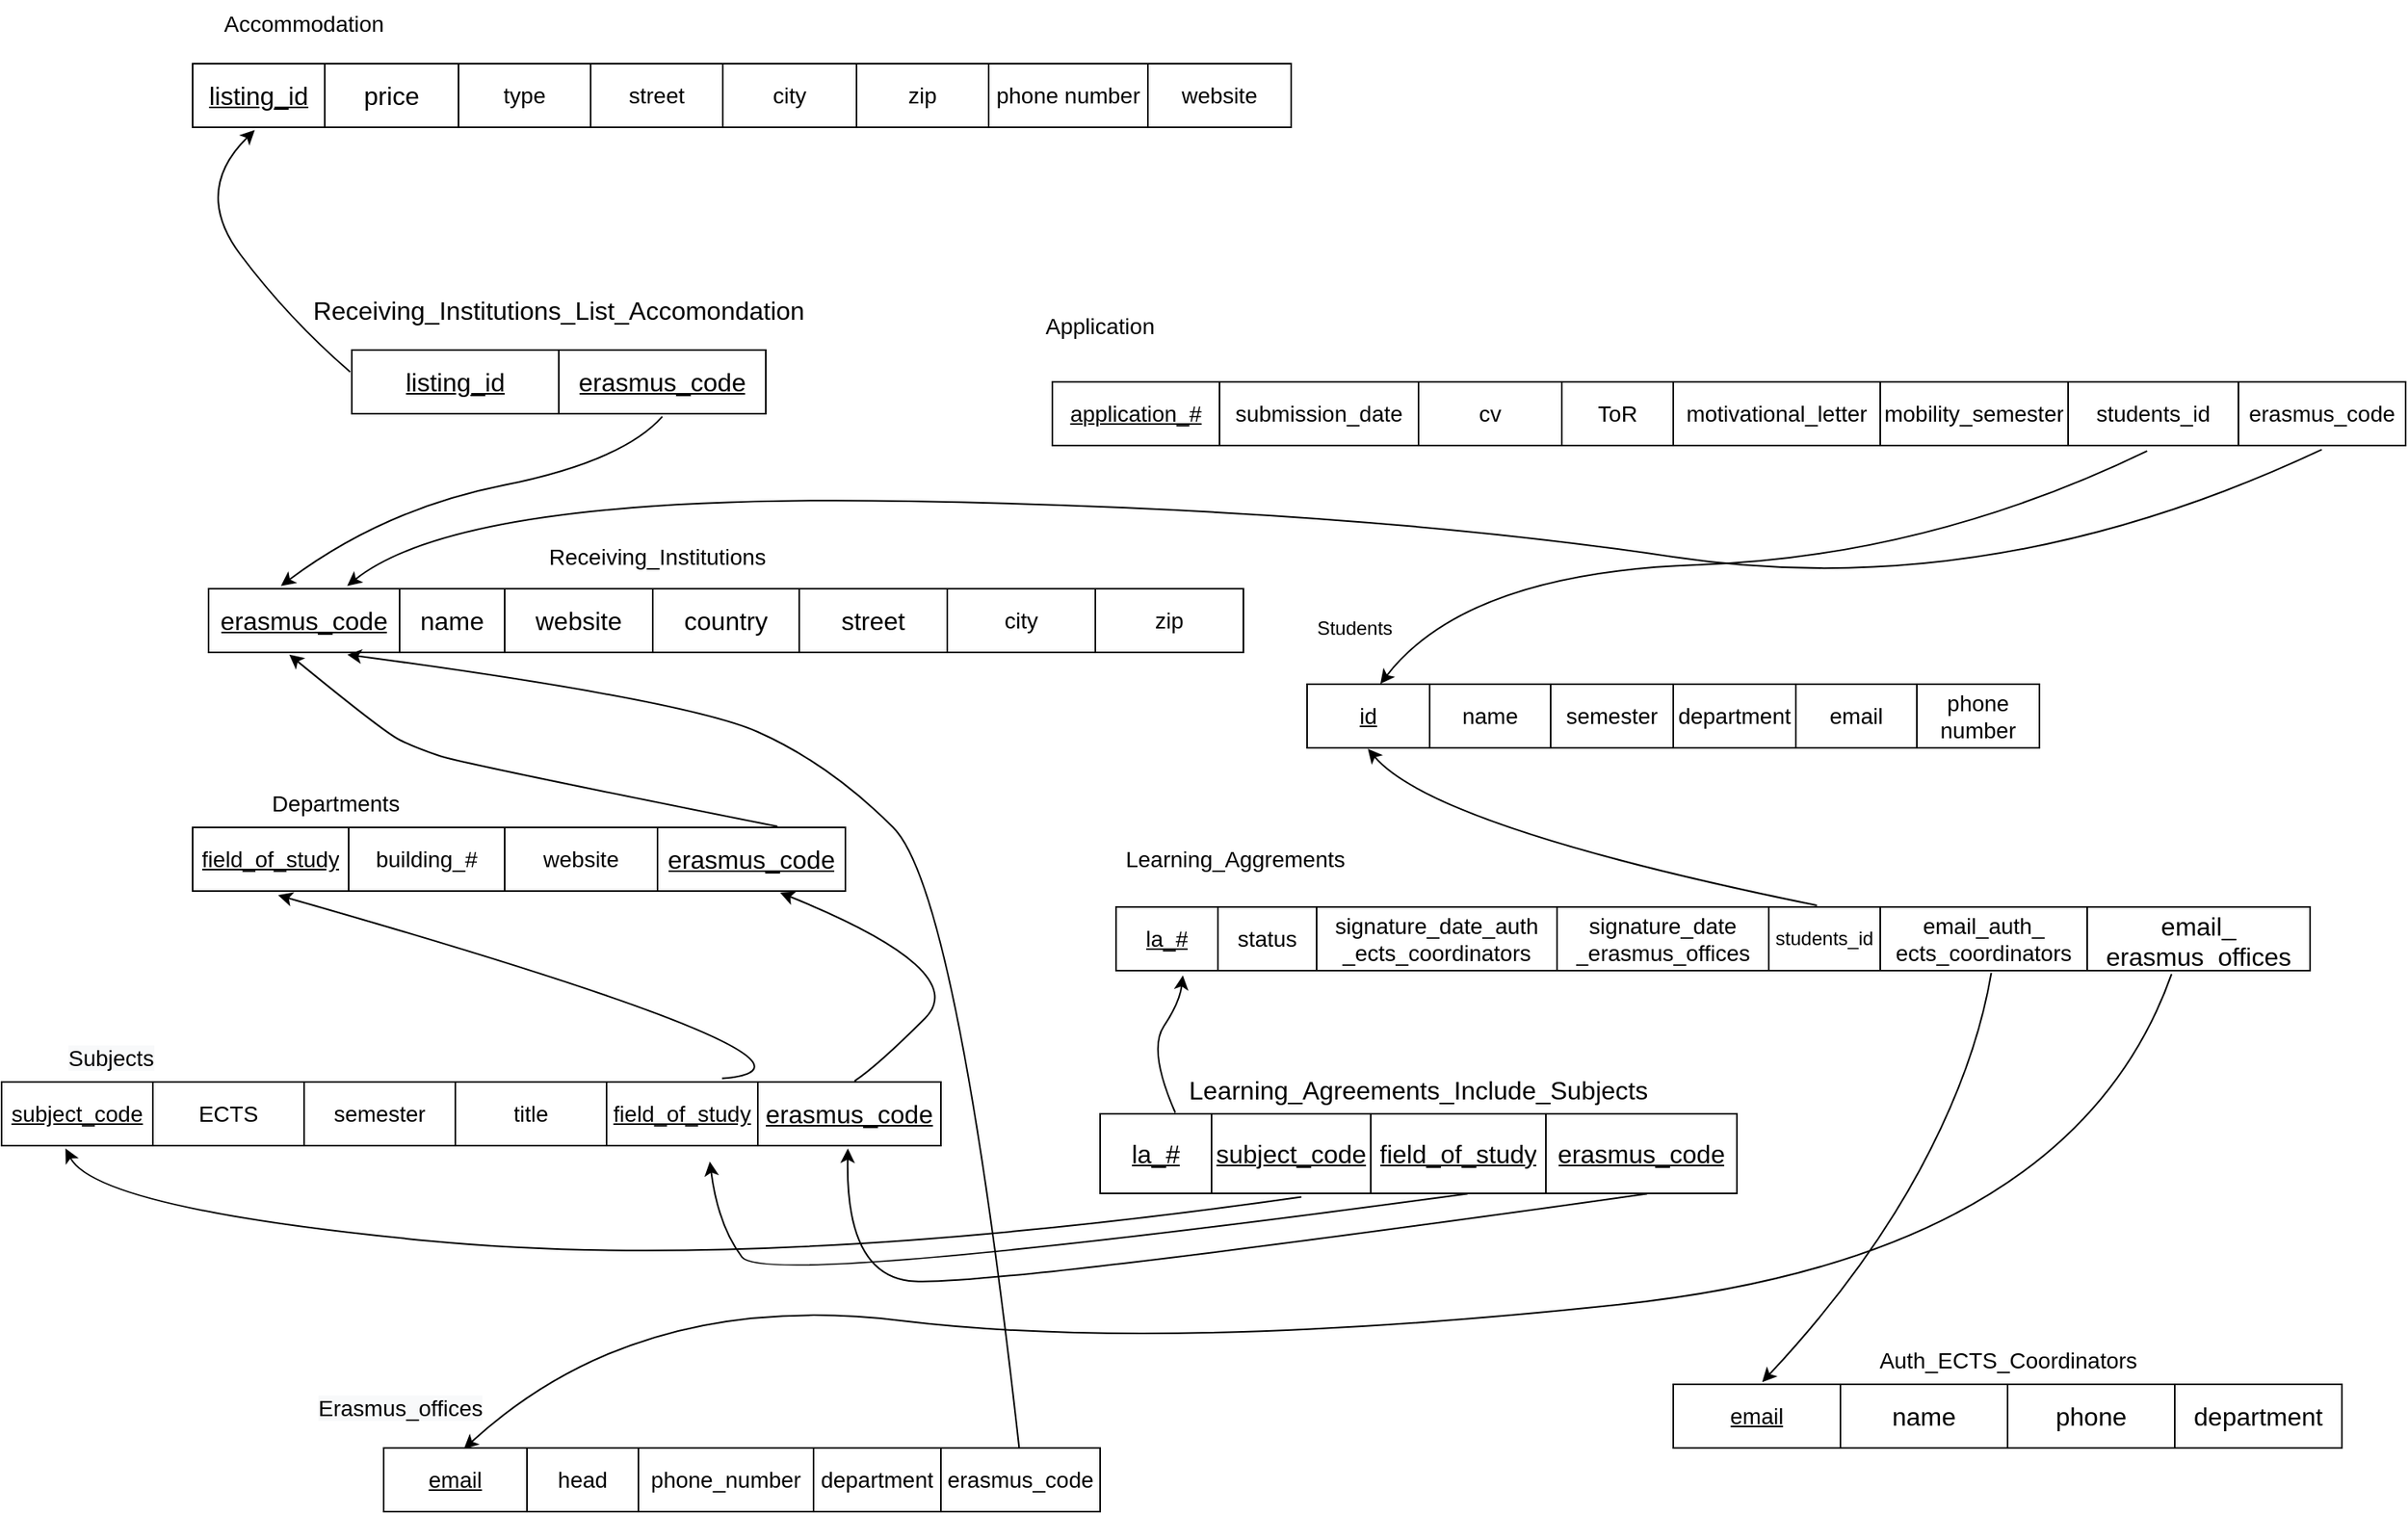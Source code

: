 <mxfile version="20.5.3" type="device"><diagram id="ggCARqXeXWhdUNPF4JYp" name="Page-1"><mxGraphModel dx="1865" dy="539" grid="1" gridSize="10" guides="1" tooltips="1" connect="1" arrows="1" fold="1" page="1" pageScale="1" pageWidth="827" pageHeight="1169" math="0" shadow="0"><root><mxCell id="0"/><mxCell id="1" parent="0"/><mxCell id="ooYMwoHZ2CvX-7v68qWo-65" value="" style="curved=1;endArrow=classic;html=1;rounded=0;exitX=0.809;exitY=1.085;exitDx=0;exitDy=0;exitPerimeter=0;entryX=0.1;entryY=-0.005;entryDx=0;entryDy=0;entryPerimeter=0;" parent="1" source="ooYMwoHZ2CvX-7v68qWo-68" target="ooYMwoHZ2CvX-7v68qWo-91" edge="1"><mxGeometry width="50" height="50" relative="1" as="geometry"><mxPoint x="149.56" y="566.57" as="sourcePoint"/><mxPoint x="140" y="590" as="targetPoint"/><Array as="points"><mxPoint x="470" y="520"/><mxPoint x="180" y="530"/></Array></mxGeometry></mxCell><mxCell id="ooYMwoHZ2CvX-7v68qWo-67" value="" style="shape=table;startSize=0;container=1;collapsible=0;childLayout=tableLayout;" parent="1" vertex="1"><mxGeometry x="-80" y="410" width="850" height="40" as="geometry"/></mxCell><mxCell id="ooYMwoHZ2CvX-7v68qWo-68" value="" style="shape=tableRow;horizontal=0;startSize=0;swimlaneHead=0;swimlaneBody=0;top=0;left=0;bottom=0;right=0;collapsible=0;dropTarget=0;fillColor=none;points=[[0,0.5],[1,0.5]];portConstraint=eastwest;" parent="ooYMwoHZ2CvX-7v68qWo-67" vertex="1"><mxGeometry width="850" height="40" as="geometry"/></mxCell><mxCell id="ooYMwoHZ2CvX-7v68qWo-69" value="&lt;u&gt;&lt;font style=&quot;font-size: 14px;&quot;&gt;application_#&lt;/font&gt;&lt;/u&gt;" style="shape=partialRectangle;html=1;whiteSpace=wrap;connectable=0;overflow=hidden;fillColor=none;top=0;left=0;bottom=0;right=0;pointerEvents=1;" parent="ooYMwoHZ2CvX-7v68qWo-68" vertex="1"><mxGeometry width="105" height="40" as="geometry"><mxRectangle width="105" height="40" as="alternateBounds"/></mxGeometry></mxCell><mxCell id="ooYMwoHZ2CvX-7v68qWo-70" value="&lt;font style=&quot;font-size: 14px;&quot;&gt;submission_date&lt;/font&gt;" style="shape=partialRectangle;html=1;whiteSpace=wrap;connectable=0;overflow=hidden;fillColor=none;top=0;left=0;bottom=0;right=0;pointerEvents=1;" parent="ooYMwoHZ2CvX-7v68qWo-68" vertex="1"><mxGeometry x="105" width="125" height="40" as="geometry"><mxRectangle width="125" height="40" as="alternateBounds"/></mxGeometry></mxCell><mxCell id="ooYMwoHZ2CvX-7v68qWo-71" value="&lt;font style=&quot;font-size: 14px;&quot;&gt;cv&lt;/font&gt;" style="shape=partialRectangle;html=1;whiteSpace=wrap;connectable=0;overflow=hidden;fillColor=none;top=0;left=0;bottom=0;right=0;pointerEvents=1;" parent="ooYMwoHZ2CvX-7v68qWo-68" vertex="1"><mxGeometry x="230" width="90" height="40" as="geometry"><mxRectangle width="90" height="40" as="alternateBounds"/></mxGeometry></mxCell><mxCell id="ooYMwoHZ2CvX-7v68qWo-72" value="&lt;font style=&quot;font-size: 14px;&quot;&gt;ToR&lt;/font&gt;" style="shape=partialRectangle;html=1;whiteSpace=wrap;connectable=0;overflow=hidden;fillColor=none;top=0;left=0;bottom=0;right=0;pointerEvents=1;" parent="ooYMwoHZ2CvX-7v68qWo-68" vertex="1"><mxGeometry x="320" width="70" height="40" as="geometry"><mxRectangle width="70" height="40" as="alternateBounds"/></mxGeometry></mxCell><mxCell id="ooYMwoHZ2CvX-7v68qWo-73" value="&lt;font style=&quot;font-size: 14px;&quot;&gt;motivational_letter&lt;/font&gt;" style="shape=partialRectangle;html=1;whiteSpace=wrap;connectable=0;overflow=hidden;fillColor=none;top=0;left=0;bottom=0;right=0;pointerEvents=1;" parent="ooYMwoHZ2CvX-7v68qWo-68" vertex="1"><mxGeometry x="390" width="130" height="40" as="geometry"><mxRectangle width="130" height="40" as="alternateBounds"/></mxGeometry></mxCell><mxCell id="ooYMwoHZ2CvX-7v68qWo-74" value="&lt;font style=&quot;font-size: 14px;&quot;&gt;mobility_semester&lt;/font&gt;" style="shape=partialRectangle;html=1;whiteSpace=wrap;connectable=0;overflow=hidden;fillColor=none;top=0;left=0;bottom=0;right=0;pointerEvents=1;" parent="ooYMwoHZ2CvX-7v68qWo-68" vertex="1"><mxGeometry x="520" width="118" height="40" as="geometry"><mxRectangle width="118" height="40" as="alternateBounds"/></mxGeometry></mxCell><mxCell id="ooYMwoHZ2CvX-7v68qWo-75" value="&lt;font style=&quot;font-size: 14px;&quot;&gt;students_id&lt;/font&gt;" style="shape=partialRectangle;html=1;whiteSpace=wrap;connectable=0;overflow=hidden;fillColor=none;top=0;left=0;bottom=0;right=0;pointerEvents=1;" parent="ooYMwoHZ2CvX-7v68qWo-68" vertex="1"><mxGeometry x="638" width="107" height="40" as="geometry"><mxRectangle width="107" height="40" as="alternateBounds"/></mxGeometry></mxCell><mxCell id="ooYMwoHZ2CvX-7v68qWo-76" value="&lt;font style=&quot;font-size: 14px;&quot;&gt;erasmus_code&lt;/font&gt;" style="shape=partialRectangle;html=1;whiteSpace=wrap;connectable=0;overflow=hidden;fillColor=none;top=0;left=0;bottom=0;right=0;pointerEvents=1;" parent="ooYMwoHZ2CvX-7v68qWo-68" vertex="1"><mxGeometry x="745" width="105" height="40" as="geometry"><mxRectangle width="105" height="40" as="alternateBounds"/></mxGeometry></mxCell><mxCell id="ooYMwoHZ2CvX-7v68qWo-89" value="&lt;font style=&quot;font-size: 14px;&quot;&gt;Application&lt;/font&gt;" style="text;html=1;strokeColor=none;fillColor=none;align=center;verticalAlign=middle;whiteSpace=wrap;rounded=0;" parent="1" vertex="1"><mxGeometry x="-80" y="360" width="60" height="30" as="geometry"/></mxCell><mxCell id="ooYMwoHZ2CvX-7v68qWo-90" value="" style="shape=table;startSize=0;container=1;collapsible=0;childLayout=tableLayout;" parent="1" vertex="1"><mxGeometry x="80" y="600" width="460" height="40" as="geometry"/></mxCell><mxCell id="ooYMwoHZ2CvX-7v68qWo-91" value="" style="shape=tableRow;horizontal=0;startSize=0;swimlaneHead=0;swimlaneBody=0;top=0;left=0;bottom=0;right=0;collapsible=0;dropTarget=0;fillColor=none;points=[[0,0.5],[1,0.5]];portConstraint=eastwest;" parent="ooYMwoHZ2CvX-7v68qWo-90" vertex="1"><mxGeometry width="460" height="40" as="geometry"/></mxCell><mxCell id="ooYMwoHZ2CvX-7v68qWo-92" value="&lt;u&gt;&lt;font style=&quot;font-size: 14px;&quot;&gt;id&lt;/font&gt;&lt;/u&gt;" style="shape=partialRectangle;html=1;whiteSpace=wrap;connectable=0;overflow=hidden;fillColor=none;top=0;left=0;bottom=0;right=0;pointerEvents=1;" parent="ooYMwoHZ2CvX-7v68qWo-91" vertex="1"><mxGeometry width="77" height="40" as="geometry"><mxRectangle width="77" height="40" as="alternateBounds"/></mxGeometry></mxCell><mxCell id="ooYMwoHZ2CvX-7v68qWo-93" value="&lt;font style=&quot;font-size: 14px;&quot;&gt;name&lt;/font&gt;" style="shape=partialRectangle;html=1;whiteSpace=wrap;connectable=0;overflow=hidden;fillColor=none;top=0;left=0;bottom=0;right=0;pointerEvents=1;" parent="ooYMwoHZ2CvX-7v68qWo-91" vertex="1"><mxGeometry x="77" width="76" height="40" as="geometry"><mxRectangle width="76" height="40" as="alternateBounds"/></mxGeometry></mxCell><mxCell id="ooYMwoHZ2CvX-7v68qWo-94" value="&lt;font style=&quot;font-size: 14px;&quot;&gt;semester&lt;/font&gt;" style="shape=partialRectangle;html=1;whiteSpace=wrap;connectable=0;overflow=hidden;fillColor=none;top=0;left=0;bottom=0;right=0;pointerEvents=1;" parent="ooYMwoHZ2CvX-7v68qWo-91" vertex="1"><mxGeometry x="153" width="77" height="40" as="geometry"><mxRectangle width="77" height="40" as="alternateBounds"/></mxGeometry></mxCell><mxCell id="ooYMwoHZ2CvX-7v68qWo-95" value="&lt;font style=&quot;font-size: 14px;&quot;&gt;department&lt;/font&gt;" style="shape=partialRectangle;html=1;whiteSpace=wrap;connectable=0;overflow=hidden;fillColor=none;top=0;left=0;bottom=0;right=0;pointerEvents=1;" parent="ooYMwoHZ2CvX-7v68qWo-91" vertex="1"><mxGeometry x="230" width="77" height="40" as="geometry"><mxRectangle width="77" height="40" as="alternateBounds"/></mxGeometry></mxCell><mxCell id="ooYMwoHZ2CvX-7v68qWo-96" value="&lt;font style=&quot;font-size: 14px;&quot;&gt;email&lt;/font&gt;" style="shape=partialRectangle;html=1;whiteSpace=wrap;connectable=0;overflow=hidden;fillColor=none;top=0;left=0;bottom=0;right=0;pointerEvents=1;" parent="ooYMwoHZ2CvX-7v68qWo-91" vertex="1"><mxGeometry x="307" width="76" height="40" as="geometry"><mxRectangle width="76" height="40" as="alternateBounds"/></mxGeometry></mxCell><mxCell id="ooYMwoHZ2CvX-7v68qWo-97" value="&lt;font style=&quot;font-size: 14px;&quot;&gt;phone number&lt;/font&gt;" style="shape=partialRectangle;html=1;whiteSpace=wrap;connectable=0;overflow=hidden;fillColor=none;top=0;left=0;bottom=0;right=0;pointerEvents=1;" parent="ooYMwoHZ2CvX-7v68qWo-91" vertex="1"><mxGeometry x="383" width="77" height="40" as="geometry"><mxRectangle width="77" height="40" as="alternateBounds"/></mxGeometry></mxCell><mxCell id="ooYMwoHZ2CvX-7v68qWo-98" value="Students" style="text;html=1;strokeColor=none;fillColor=none;align=center;verticalAlign=middle;whiteSpace=wrap;rounded=0;" parent="1" vertex="1"><mxGeometry x="80" y="550" width="60" height="30" as="geometry"/></mxCell><mxCell id="ooYMwoHZ2CvX-7v68qWo-99" value="" style="shape=table;startSize=0;container=1;collapsible=0;childLayout=tableLayout;" parent="1" vertex="1"><mxGeometry x="-40" y="740" width="750" height="40" as="geometry"/></mxCell><mxCell id="ooYMwoHZ2CvX-7v68qWo-100" value="" style="shape=tableRow;horizontal=0;startSize=0;swimlaneHead=0;swimlaneBody=0;top=0;left=0;bottom=0;right=0;collapsible=0;dropTarget=0;fillColor=none;points=[[0,0.5],[1,0.5]];portConstraint=eastwest;" parent="ooYMwoHZ2CvX-7v68qWo-99" vertex="1"><mxGeometry width="750" height="40" as="geometry"/></mxCell><mxCell id="ooYMwoHZ2CvX-7v68qWo-101" value="&lt;u&gt;&lt;font style=&quot;font-size: 14px;&quot;&gt;la_#&lt;/font&gt;&lt;/u&gt;" style="shape=partialRectangle;html=1;whiteSpace=wrap;connectable=0;overflow=hidden;fillColor=none;top=0;left=0;bottom=0;right=0;pointerEvents=1;" parent="ooYMwoHZ2CvX-7v68qWo-100" vertex="1"><mxGeometry width="64" height="40" as="geometry"><mxRectangle width="64" height="40" as="alternateBounds"/></mxGeometry></mxCell><mxCell id="ooYMwoHZ2CvX-7v68qWo-102" value="&lt;font style=&quot;font-size: 14px;&quot;&gt;status&lt;/font&gt;" style="shape=partialRectangle;html=1;whiteSpace=wrap;connectable=0;overflow=hidden;fillColor=none;top=0;left=0;bottom=0;right=0;pointerEvents=1;" parent="ooYMwoHZ2CvX-7v68qWo-100" vertex="1"><mxGeometry x="64" width="62" height="40" as="geometry"><mxRectangle width="62" height="40" as="alternateBounds"/></mxGeometry></mxCell><mxCell id="ooYMwoHZ2CvX-7v68qWo-103" value="&lt;span id=&quot;docs-internal-guid-97b3a82b-7fff-ff55-457f-364d3014ab1f&quot;&gt;&lt;span style=&quot;font-family: Calibri, sans-serif; background-color: transparent; font-variant-numeric: normal; font-variant-east-asian: normal; vertical-align: baseline;&quot;&gt;&lt;font style=&quot;font-size: 14px;&quot;&gt;signature_date_auth&lt;br&gt;_ects_coordinators&lt;/font&gt;&lt;/span&gt;&lt;/span&gt;" style="shape=partialRectangle;html=1;whiteSpace=wrap;connectable=0;overflow=hidden;fillColor=none;top=0;left=0;bottom=0;right=0;pointerEvents=1;" parent="ooYMwoHZ2CvX-7v68qWo-100" vertex="1"><mxGeometry x="126" width="151" height="40" as="geometry"><mxRectangle width="151" height="40" as="alternateBounds"/></mxGeometry></mxCell><mxCell id="ooYMwoHZ2CvX-7v68qWo-104" value="&lt;span id=&quot;docs-internal-guid-39a72c36-7fff-290a-e951-237e7269f685&quot;&gt;&lt;span style=&quot;font-family: Calibri, sans-serif; background-color: transparent; font-variant-numeric: normal; font-variant-east-asian: normal; vertical-align: baseline;&quot;&gt;&lt;font style=&quot;font-size: 14px;&quot;&gt;signature_date&lt;br&gt;_erasmus_offices&lt;/font&gt;&lt;/span&gt;&lt;/span&gt;" style="shape=partialRectangle;html=1;whiteSpace=wrap;connectable=0;overflow=hidden;fillColor=none;top=0;left=0;bottom=0;right=0;pointerEvents=1;" parent="ooYMwoHZ2CvX-7v68qWo-100" vertex="1"><mxGeometry x="277" width="133" height="40" as="geometry"><mxRectangle width="133" height="40" as="alternateBounds"/></mxGeometry></mxCell><mxCell id="ooYMwoHZ2CvX-7v68qWo-105" value="students_id" style="shape=partialRectangle;html=1;whiteSpace=wrap;connectable=0;overflow=hidden;fillColor=none;top=0;left=0;bottom=0;right=0;pointerEvents=1;" parent="ooYMwoHZ2CvX-7v68qWo-100" vertex="1"><mxGeometry x="410" width="70" height="40" as="geometry"><mxRectangle width="70" height="40" as="alternateBounds"/></mxGeometry></mxCell><mxCell id="ooYMwoHZ2CvX-7v68qWo-106" value="&lt;span style=&quot;font-size: 14px;&quot; id=&quot;docs-internal-guid-7cbc1a6b-7fff-9537-f0f8-389424e5efda&quot;&gt;&lt;span style=&quot;font-family: Calibri, sans-serif; background-color: transparent; font-variant-numeric: normal; font-variant-east-asian: normal; vertical-align: baseline;&quot;&gt;email_auth_&lt;br&gt;ects_coordinators&lt;/span&gt;&lt;/span&gt;" style="shape=partialRectangle;html=1;whiteSpace=wrap;connectable=0;overflow=hidden;fillColor=none;top=0;left=0;bottom=0;right=0;pointerEvents=1;" parent="ooYMwoHZ2CvX-7v68qWo-100" vertex="1"><mxGeometry x="480" width="130" height="40" as="geometry"><mxRectangle width="130" height="40" as="alternateBounds"/></mxGeometry></mxCell><mxCell id="ooYMwoHZ2CvX-7v68qWo-107" value="&lt;span id=&quot;docs-internal-guid-670f5aca-7fff-6941-0f24-50001c28e20f&quot;&gt;&lt;span style=&quot;font-size: 12pt; font-family: Calibri, sans-serif; background-color: transparent; font-variant-numeric: normal; font-variant-east-asian: normal; vertical-align: baseline;&quot;&gt;email_&lt;br&gt;erasmus_offices&lt;/span&gt;&lt;/span&gt;" style="shape=partialRectangle;html=1;whiteSpace=wrap;connectable=0;overflow=hidden;fillColor=none;top=0;left=0;bottom=0;right=0;pointerEvents=1;" parent="ooYMwoHZ2CvX-7v68qWo-100" vertex="1"><mxGeometry x="610" width="140" height="40" as="geometry"><mxRectangle width="140" height="40" as="alternateBounds"/></mxGeometry></mxCell><mxCell id="ooYMwoHZ2CvX-7v68qWo-108" value="&lt;font style=&quot;font-size: 14px;&quot;&gt;Learning_Aggrements&lt;/font&gt;" style="text;html=1;strokeColor=none;fillColor=none;align=center;verticalAlign=middle;whiteSpace=wrap;rounded=0;" parent="1" vertex="1"><mxGeometry x="-40" y="690" width="150" height="40" as="geometry"/></mxCell><mxCell id="ooYMwoHZ2CvX-7v68qWo-109" value="" style="curved=1;endArrow=classic;html=1;rounded=0;fontSize=14;exitX=0.587;exitY=-0.025;exitDx=0;exitDy=0;exitPerimeter=0;entryX=0.083;entryY=1.015;entryDx=0;entryDy=0;entryPerimeter=0;" parent="1" source="ooYMwoHZ2CvX-7v68qWo-100" target="ooYMwoHZ2CvX-7v68qWo-91" edge="1"><mxGeometry width="50" height="50" relative="1" as="geometry"><mxPoint x="380" y="650" as="sourcePoint"/><mxPoint x="120" y="650" as="targetPoint"/><Array as="points"><mxPoint x="160" y="690"/></Array></mxGeometry></mxCell><mxCell id="ooYMwoHZ2CvX-7v68qWo-110" value="" style="shape=table;startSize=0;container=1;collapsible=0;childLayout=tableLayout;fontSize=14;" parent="1" vertex="1"><mxGeometry x="310" y="1040" width="420" height="40" as="geometry"/></mxCell><mxCell id="ooYMwoHZ2CvX-7v68qWo-111" value="" style="shape=tableRow;horizontal=0;startSize=0;swimlaneHead=0;swimlaneBody=0;top=0;left=0;bottom=0;right=0;collapsible=0;dropTarget=0;fillColor=none;points=[[0,0.5],[1,0.5]];portConstraint=eastwest;fontSize=14;" parent="ooYMwoHZ2CvX-7v68qWo-110" vertex="1"><mxGeometry width="420" height="40" as="geometry"/></mxCell><mxCell id="ooYMwoHZ2CvX-7v68qWo-112" value="&lt;u&gt;email&lt;/u&gt;" style="shape=partialRectangle;html=1;whiteSpace=wrap;connectable=0;overflow=hidden;fillColor=none;top=0;left=0;bottom=0;right=0;pointerEvents=1;fontSize=14;" parent="ooYMwoHZ2CvX-7v68qWo-111" vertex="1"><mxGeometry width="105" height="40" as="geometry"><mxRectangle width="105" height="40" as="alternateBounds"/></mxGeometry></mxCell><mxCell id="ooYMwoHZ2CvX-7v68qWo-113" value="&lt;span id=&quot;docs-internal-guid-d9686ed1-7fff-6827-db23-06bf183d7f56&quot;&gt;&lt;span style=&quot;font-size: 12pt; font-family: Calibri, sans-serif; background-color: transparent; font-variant-numeric: normal; font-variant-east-asian: normal; vertical-align: baseline;&quot;&gt;name&lt;/span&gt;&lt;/span&gt;" style="shape=partialRectangle;html=1;whiteSpace=wrap;connectable=0;overflow=hidden;fillColor=none;top=0;left=0;bottom=0;right=0;pointerEvents=1;fontSize=14;" parent="ooYMwoHZ2CvX-7v68qWo-111" vertex="1"><mxGeometry x="105" width="105" height="40" as="geometry"><mxRectangle width="105" height="40" as="alternateBounds"/></mxGeometry></mxCell><mxCell id="ooYMwoHZ2CvX-7v68qWo-114" value="&lt;span id=&quot;docs-internal-guid-c85f65a0-7fff-7fd4-97c3-8f9296d5d87e&quot;&gt;&lt;span style=&quot;font-size: 12pt; font-family: Calibri, sans-serif; background-color: transparent; font-variant-numeric: normal; font-variant-east-asian: normal; vertical-align: baseline;&quot;&gt;phone &lt;/span&gt;&lt;/span&gt;" style="shape=partialRectangle;html=1;whiteSpace=wrap;connectable=0;overflow=hidden;fillColor=none;top=0;left=0;bottom=0;right=0;pointerEvents=1;fontSize=14;" parent="ooYMwoHZ2CvX-7v68qWo-111" vertex="1"><mxGeometry x="210" width="105" height="40" as="geometry"><mxRectangle width="105" height="40" as="alternateBounds"/></mxGeometry></mxCell><mxCell id="ooYMwoHZ2CvX-7v68qWo-115" value="&lt;span id=&quot;docs-internal-guid-26faadc9-7fff-8fd3-aec6-87aef611e442&quot;&gt;&lt;span style=&quot;font-family: Calibri, sans-serif; background-color: transparent; font-variant-numeric: normal; font-variant-east-asian: normal; vertical-align: baseline;&quot;&gt;&lt;font style=&quot;font-size: 16px;&quot;&gt;department&lt;/font&gt;&lt;/span&gt;&lt;/span&gt;" style="shape=partialRectangle;html=1;whiteSpace=wrap;connectable=0;overflow=hidden;fillColor=none;top=0;left=0;bottom=0;right=0;pointerEvents=1;fontSize=14;" parent="ooYMwoHZ2CvX-7v68qWo-111" vertex="1"><mxGeometry x="315" width="105" height="40" as="geometry"><mxRectangle width="105" height="40" as="alternateBounds"/></mxGeometry></mxCell><mxCell id="ooYMwoHZ2CvX-7v68qWo-116" value="Auth_ECTS_Coordinators" style="text;html=1;align=center;verticalAlign=middle;resizable=0;points=[];autosize=1;strokeColor=none;fillColor=none;fontSize=14;" parent="1" vertex="1"><mxGeometry x="425" y="1010" width="190" height="30" as="geometry"/></mxCell><mxCell id="ooYMwoHZ2CvX-7v68qWo-117" value="" style="curved=1;endArrow=classic;html=1;rounded=0;fontSize=14;exitX=0.733;exitY=1.035;exitDx=0;exitDy=0;exitPerimeter=0;entryX=0.133;entryY=-0.035;entryDx=0;entryDy=0;entryPerimeter=0;" parent="1" source="ooYMwoHZ2CvX-7v68qWo-100" target="ooYMwoHZ2CvX-7v68qWo-111" edge="1"><mxGeometry width="50" height="50" relative="1" as="geometry"><mxPoint x="480" y="790" as="sourcePoint"/><mxPoint x="10" y="900" as="targetPoint"/><Array as="points"><mxPoint x="500" y="840"/><mxPoint x="430" y="970"/></Array></mxGeometry></mxCell><mxCell id="ooYMwoHZ2CvX-7v68qWo-118" value="" style="shape=table;startSize=0;container=1;collapsible=0;childLayout=tableLayout;fontSize=14;" parent="1" vertex="1"><mxGeometry x="-610" y="540" width="650" height="40" as="geometry"/></mxCell><mxCell id="ooYMwoHZ2CvX-7v68qWo-119" value="" style="shape=tableRow;horizontal=0;startSize=0;swimlaneHead=0;swimlaneBody=0;top=0;left=0;bottom=0;right=0;collapsible=0;dropTarget=0;fillColor=none;points=[[0,0.5],[1,0.5]];portConstraint=eastwest;fontSize=14;" parent="ooYMwoHZ2CvX-7v68qWo-118" vertex="1"><mxGeometry width="650" height="40" as="geometry"/></mxCell><mxCell id="ooYMwoHZ2CvX-7v68qWo-120" value="&lt;span id=&quot;docs-internal-guid-f9c3d998-7fff-36d3-8bf1-6214da8119ad&quot;&gt;&lt;span style=&quot;font-size: 12pt; font-family: Calibri, sans-serif; background-color: transparent; font-variant-numeric: normal; font-variant-east-asian: normal; vertical-align: baseline;&quot;&gt;&lt;u&gt;erasmus_code&lt;/u&gt;&lt;/span&gt;&lt;/span&gt;" style="shape=partialRectangle;html=1;whiteSpace=wrap;connectable=0;overflow=hidden;fillColor=none;top=0;left=0;bottom=0;right=0;pointerEvents=1;fontSize=14;" parent="ooYMwoHZ2CvX-7v68qWo-119" vertex="1"><mxGeometry width="120" height="40" as="geometry"><mxRectangle width="120" height="40" as="alternateBounds"/></mxGeometry></mxCell><mxCell id="ooYMwoHZ2CvX-7v68qWo-121" value="&lt;span id=&quot;docs-internal-guid-b76b7464-7fff-5d21-5e71-5230e9ea2242&quot;&gt;&lt;span style=&quot;font-size: 12pt; font-family: Calibri, sans-serif; background-color: transparent; font-variant-numeric: normal; font-variant-east-asian: normal; vertical-align: baseline;&quot;&gt;name&lt;/span&gt;&lt;/span&gt;" style="shape=partialRectangle;html=1;whiteSpace=wrap;connectable=0;overflow=hidden;fillColor=none;top=0;left=0;bottom=0;right=0;pointerEvents=1;fontSize=14;" parent="ooYMwoHZ2CvX-7v68qWo-119" vertex="1"><mxGeometry x="120" width="66" height="40" as="geometry"><mxRectangle width="66" height="40" as="alternateBounds"/></mxGeometry></mxCell><mxCell id="ooYMwoHZ2CvX-7v68qWo-122" value="&lt;span id=&quot;docs-internal-guid-6dadc310-7fff-7173-438e-6507efcd4530&quot;&gt;&lt;span style=&quot;font-size: 12pt; font-family: Calibri, sans-serif; background-color: transparent; font-variant-numeric: normal; font-variant-east-asian: normal; vertical-align: baseline;&quot;&gt;website&lt;/span&gt;&lt;/span&gt;" style="shape=partialRectangle;html=1;whiteSpace=wrap;connectable=0;overflow=hidden;fillColor=none;top=0;left=0;bottom=0;right=0;pointerEvents=1;fontSize=14;" parent="ooYMwoHZ2CvX-7v68qWo-119" vertex="1"><mxGeometry x="186" width="93" height="40" as="geometry"><mxRectangle width="93" height="40" as="alternateBounds"/></mxGeometry></mxCell><mxCell id="ooYMwoHZ2CvX-7v68qWo-123" value="&lt;span id=&quot;docs-internal-guid-1de3e79c-7fff-b914-ac77-6f2198281c0e&quot;&gt;&lt;span style=&quot;font-size: 12pt; font-family: Calibri, sans-serif; background-color: transparent; font-variant-numeric: normal; font-variant-east-asian: normal; vertical-align: baseline;&quot;&gt;country&lt;/span&gt;&lt;/span&gt;" style="shape=partialRectangle;html=1;whiteSpace=wrap;connectable=0;overflow=hidden;fillColor=none;top=0;left=0;bottom=0;right=0;pointerEvents=1;fontSize=14;" parent="ooYMwoHZ2CvX-7v68qWo-119" vertex="1"><mxGeometry x="279" width="92" height="40" as="geometry"><mxRectangle width="92" height="40" as="alternateBounds"/></mxGeometry></mxCell><mxCell id="ooYMwoHZ2CvX-7v68qWo-124" value="&lt;span id=&quot;docs-internal-guid-2ed2a56d-7fff-d173-ef7e-eb1422667757&quot;&gt;&lt;span style=&quot;font-size: 12pt; font-family: Calibri, sans-serif; background-color: transparent; font-variant-numeric: normal; font-variant-east-asian: normal; vertical-align: baseline;&quot;&gt;street&lt;/span&gt;&lt;/span&gt;" style="shape=partialRectangle;html=1;whiteSpace=wrap;connectable=0;overflow=hidden;fillColor=none;top=0;left=0;bottom=0;right=0;pointerEvents=1;fontSize=14;" parent="ooYMwoHZ2CvX-7v68qWo-119" vertex="1"><mxGeometry x="371" width="93" height="40" as="geometry"><mxRectangle width="93" height="40" as="alternateBounds"/></mxGeometry></mxCell><mxCell id="ooYMwoHZ2CvX-7v68qWo-125" value="city" style="shape=partialRectangle;html=1;whiteSpace=wrap;connectable=0;overflow=hidden;fillColor=none;top=0;left=0;bottom=0;right=0;pointerEvents=1;fontSize=14;" parent="ooYMwoHZ2CvX-7v68qWo-119" vertex="1"><mxGeometry x="464" width="93" height="40" as="geometry"><mxRectangle width="93" height="40" as="alternateBounds"/></mxGeometry></mxCell><mxCell id="ooYMwoHZ2CvX-7v68qWo-126" value="zip" style="shape=partialRectangle;html=1;whiteSpace=wrap;connectable=0;overflow=hidden;fillColor=none;top=0;left=0;bottom=0;right=0;pointerEvents=1;fontSize=14;" parent="ooYMwoHZ2CvX-7v68qWo-119" vertex="1"><mxGeometry x="557" width="93" height="40" as="geometry"><mxRectangle width="93" height="40" as="alternateBounds"/></mxGeometry></mxCell><mxCell id="ooYMwoHZ2CvX-7v68qWo-127" value="Receiving_Institutions" style="text;html=1;strokeColor=none;fillColor=none;align=center;verticalAlign=middle;whiteSpace=wrap;rounded=0;fontSize=14;" parent="1" vertex="1"><mxGeometry x="-413" y="500" width="170" height="40" as="geometry"/></mxCell><mxCell id="ooYMwoHZ2CvX-7v68qWo-128" value="" style="curved=1;endArrow=classic;html=1;rounded=0;fontSize=14;exitX=0.938;exitY=1.065;exitDx=0;exitDy=0;exitPerimeter=0;entryX=0.134;entryY=-0.045;entryDx=0;entryDy=0;entryPerimeter=0;" parent="1" source="ooYMwoHZ2CvX-7v68qWo-68" target="ooYMwoHZ2CvX-7v68qWo-119" edge="1"><mxGeometry width="50" height="50" relative="1" as="geometry"><mxPoint x="670" y="400" as="sourcePoint"/><mxPoint x="80" y="300" as="targetPoint"/><Array as="points"><mxPoint x="510" y="550"/><mxPoint x="110" y="490"/><mxPoint x="-450" y="480"/></Array></mxGeometry></mxCell><mxCell id="ooYMwoHZ2CvX-7v68qWo-129" value="" style="shape=table;startSize=0;container=1;collapsible=0;childLayout=tableLayout;fontSize=14;" parent="1" vertex="1"><mxGeometry x="-620" y="690" width="410" height="40" as="geometry"/></mxCell><mxCell id="ooYMwoHZ2CvX-7v68qWo-130" value="" style="shape=tableRow;horizontal=0;startSize=0;swimlaneHead=0;swimlaneBody=0;top=0;left=0;bottom=0;right=0;collapsible=0;dropTarget=0;fillColor=none;points=[[0,0.5],[1,0.5]];portConstraint=eastwest;fontSize=14;" parent="ooYMwoHZ2CvX-7v68qWo-129" vertex="1"><mxGeometry width="410" height="40" as="geometry"/></mxCell><mxCell id="ooYMwoHZ2CvX-7v68qWo-131" value="&lt;u&gt;field_of_study&lt;/u&gt;" style="shape=partialRectangle;html=1;whiteSpace=wrap;connectable=0;overflow=hidden;fillColor=none;top=0;left=0;bottom=0;right=0;pointerEvents=1;fontSize=14;" parent="ooYMwoHZ2CvX-7v68qWo-130" vertex="1"><mxGeometry width="98" height="40" as="geometry"><mxRectangle width="98" height="40" as="alternateBounds"/></mxGeometry></mxCell><mxCell id="ooYMwoHZ2CvX-7v68qWo-132" value="building_#" style="shape=partialRectangle;html=1;whiteSpace=wrap;connectable=0;overflow=hidden;fillColor=none;top=0;left=0;bottom=0;right=0;pointerEvents=1;fontSize=14;" parent="ooYMwoHZ2CvX-7v68qWo-130" vertex="1"><mxGeometry x="98" width="98" height="40" as="geometry"><mxRectangle width="98" height="40" as="alternateBounds"/></mxGeometry></mxCell><mxCell id="ooYMwoHZ2CvX-7v68qWo-133" value="website" style="shape=partialRectangle;html=1;whiteSpace=wrap;connectable=0;overflow=hidden;fillColor=none;top=0;left=0;bottom=0;right=0;pointerEvents=1;fontSize=14;" parent="ooYMwoHZ2CvX-7v68qWo-130" vertex="1"><mxGeometry x="196" width="96" height="40" as="geometry"><mxRectangle width="96" height="40" as="alternateBounds"/></mxGeometry></mxCell><mxCell id="ooYMwoHZ2CvX-7v68qWo-134" value="&lt;span style=&quot;font-family: Calibri, sans-serif; font-size: 16px;&quot;&gt;&lt;u&gt;erasmus_code&lt;/u&gt;&lt;/span&gt;" style="shape=partialRectangle;html=1;whiteSpace=wrap;connectable=0;overflow=hidden;fillColor=none;top=0;left=0;bottom=0;right=0;pointerEvents=1;fontSize=14;" parent="ooYMwoHZ2CvX-7v68qWo-130" vertex="1"><mxGeometry x="292" width="118" height="40" as="geometry"><mxRectangle width="118" height="40" as="alternateBounds"/></mxGeometry></mxCell><mxCell id="ooYMwoHZ2CvX-7v68qWo-135" value="Departments" style="text;html=1;strokeColor=none;fillColor=none;align=center;verticalAlign=middle;whiteSpace=wrap;rounded=0;fontSize=14;" parent="1" vertex="1"><mxGeometry x="-560" y="660" width="60" height="30" as="geometry"/></mxCell><mxCell id="ooYMwoHZ2CvX-7v68qWo-136" value="" style="curved=1;endArrow=classic;html=1;rounded=0;fontSize=14;exitX=0.896;exitY=-0.015;exitDx=0;exitDy=0;exitPerimeter=0;entryX=0.078;entryY=1.035;entryDx=0;entryDy=0;entryPerimeter=0;" parent="1" source="ooYMwoHZ2CvX-7v68qWo-130" target="ooYMwoHZ2CvX-7v68qWo-119" edge="1"><mxGeometry width="50" height="50" relative="1" as="geometry"><mxPoint x="-260" y="640" as="sourcePoint"/><mxPoint x="-210" y="590" as="targetPoint"/><Array as="points"><mxPoint x="-450" y="650"/><mxPoint x="-480" y="640"/><mxPoint x="-500" y="630"/></Array></mxGeometry></mxCell><mxCell id="ooYMwoHZ2CvX-7v68qWo-137" value="" style="shape=table;startSize=0;container=1;collapsible=0;childLayout=tableLayout;fontSize=14;" parent="1" vertex="1"><mxGeometry x="-740" y="850" width="590" height="40" as="geometry"/></mxCell><mxCell id="ooYMwoHZ2CvX-7v68qWo-138" value="" style="shape=tableRow;horizontal=0;startSize=0;swimlaneHead=0;swimlaneBody=0;top=0;left=0;bottom=0;right=0;collapsible=0;dropTarget=0;fillColor=none;points=[[0,0.5],[1,0.5]];portConstraint=eastwest;fontSize=14;" parent="ooYMwoHZ2CvX-7v68qWo-137" vertex="1"><mxGeometry width="590" height="40" as="geometry"/></mxCell><mxCell id="ooYMwoHZ2CvX-7v68qWo-139" value="&lt;u&gt;subject_code&lt;/u&gt;" style="shape=partialRectangle;html=1;whiteSpace=wrap;connectable=0;overflow=hidden;fillColor=none;top=0;left=0;bottom=0;right=0;pointerEvents=1;fontSize=14;" parent="ooYMwoHZ2CvX-7v68qWo-138" vertex="1"><mxGeometry width="95" height="40" as="geometry"><mxRectangle width="95" height="40" as="alternateBounds"/></mxGeometry></mxCell><mxCell id="ooYMwoHZ2CvX-7v68qWo-140" value="ECTS" style="shape=partialRectangle;html=1;whiteSpace=wrap;connectable=0;overflow=hidden;fillColor=none;top=0;left=0;bottom=0;right=0;pointerEvents=1;fontSize=14;" parent="ooYMwoHZ2CvX-7v68qWo-138" vertex="1"><mxGeometry x="95" width="95" height="40" as="geometry"><mxRectangle width="95" height="40" as="alternateBounds"/></mxGeometry></mxCell><mxCell id="ooYMwoHZ2CvX-7v68qWo-141" value="semester" style="shape=partialRectangle;html=1;whiteSpace=wrap;connectable=0;overflow=hidden;fillColor=none;top=0;left=0;bottom=0;right=0;pointerEvents=1;fontSize=14;" parent="ooYMwoHZ2CvX-7v68qWo-138" vertex="1"><mxGeometry x="190" width="95" height="40" as="geometry"><mxRectangle width="95" height="40" as="alternateBounds"/></mxGeometry></mxCell><mxCell id="ooYMwoHZ2CvX-7v68qWo-142" value="title" style="shape=partialRectangle;html=1;whiteSpace=wrap;connectable=0;overflow=hidden;fillColor=none;top=0;left=0;bottom=0;right=0;pointerEvents=1;fontSize=14;" parent="ooYMwoHZ2CvX-7v68qWo-138" vertex="1"><mxGeometry x="285" width="95" height="40" as="geometry"><mxRectangle width="95" height="40" as="alternateBounds"/></mxGeometry></mxCell><mxCell id="ooYMwoHZ2CvX-7v68qWo-143" value="&lt;u&gt;field_of_study&lt;/u&gt;" style="shape=partialRectangle;html=1;whiteSpace=wrap;connectable=0;overflow=hidden;fillColor=none;top=0;left=0;bottom=0;right=0;pointerEvents=1;fontSize=14;" parent="ooYMwoHZ2CvX-7v68qWo-138" vertex="1"><mxGeometry x="380" width="95" height="40" as="geometry"><mxRectangle width="95" height="40" as="alternateBounds"/></mxGeometry></mxCell><mxCell id="ooYMwoHZ2CvX-7v68qWo-144" value="&lt;u style=&quot;font-family: Calibri, sans-serif; font-size: 16px;&quot;&gt;erasmus_code&lt;/u&gt;" style="shape=partialRectangle;html=1;whiteSpace=wrap;connectable=0;overflow=hidden;fillColor=none;top=0;left=0;bottom=0;right=0;pointerEvents=1;fontSize=14;" parent="ooYMwoHZ2CvX-7v68qWo-138" vertex="1"><mxGeometry x="475" width="115" height="40" as="geometry"><mxRectangle width="115" height="40" as="alternateBounds"/></mxGeometry></mxCell><mxCell id="ooYMwoHZ2CvX-7v68qWo-145" value="&lt;span style=&quot;color: rgb(0, 0, 0); font-family: Helvetica; font-size: 14px; font-style: normal; font-variant-ligatures: normal; font-variant-caps: normal; font-weight: 400; letter-spacing: normal; orphans: 2; text-align: center; text-indent: 0px; text-transform: none; widows: 2; word-spacing: 0px; -webkit-text-stroke-width: 0px; background-color: rgb(248, 249, 250); text-decoration-thickness: initial; text-decoration-style: initial; text-decoration-color: initial; float: none; display: inline !important;&quot;&gt;Subjects&lt;br&gt;&lt;br&gt;&lt;/span&gt;" style="text;whiteSpace=wrap;html=1;fontSize=14;" parent="1" vertex="1"><mxGeometry x="-700" y="820" width="60" height="30" as="geometry"/></mxCell><mxCell id="ooYMwoHZ2CvX-7v68qWo-146" value="" style="curved=1;endArrow=classic;html=1;rounded=0;fontSize=14;exitX=0.767;exitY=-0.055;exitDx=0;exitDy=0;exitPerimeter=0;entryX=0.131;entryY=1.065;entryDx=0;entryDy=0;entryPerimeter=0;" parent="1" source="ooYMwoHZ2CvX-7v68qWo-138" target="ooYMwoHZ2CvX-7v68qWo-130" edge="1"><mxGeometry width="50" height="50" relative="1" as="geometry"><mxPoint x="-240" y="840" as="sourcePoint"/><mxPoint x="-190" y="790" as="targetPoint"/><Array as="points"><mxPoint x="-190" y="840"/></Array></mxGeometry></mxCell><mxCell id="ooYMwoHZ2CvX-7v68qWo-148" value="" style="curved=1;endArrow=classic;html=1;rounded=0;fontSize=14;exitX=0.908;exitY=-0.015;exitDx=0;exitDy=0;exitPerimeter=0;entryX=0.9;entryY=1.025;entryDx=0;entryDy=0;entryPerimeter=0;" parent="1" source="ooYMwoHZ2CvX-7v68qWo-138" target="ooYMwoHZ2CvX-7v68qWo-130" edge="1"><mxGeometry width="50" height="50" relative="1" as="geometry"><mxPoint x="-240" y="840" as="sourcePoint"/><mxPoint x="-190" y="790" as="targetPoint"/><Array as="points"><mxPoint x="-190" y="840"/><mxPoint x="-130" y="780"/></Array></mxGeometry></mxCell><mxCell id="ooYMwoHZ2CvX-7v68qWo-151" value="" style="shape=table;startSize=0;container=1;collapsible=0;childLayout=tableLayout;fontSize=14;" parent="1" vertex="1"><mxGeometry x="-500" y="1080" width="450" height="40" as="geometry"/></mxCell><mxCell id="ooYMwoHZ2CvX-7v68qWo-152" value="" style="shape=tableRow;horizontal=0;startSize=0;swimlaneHead=0;swimlaneBody=0;top=0;left=0;bottom=0;right=0;collapsible=0;dropTarget=0;fillColor=none;points=[[0,0.5],[1,0.5]];portConstraint=eastwest;fontSize=14;" parent="ooYMwoHZ2CvX-7v68qWo-151" vertex="1"><mxGeometry width="450" height="40" as="geometry"/></mxCell><mxCell id="ooYMwoHZ2CvX-7v68qWo-153" value="&lt;u&gt;email&lt;/u&gt;" style="shape=partialRectangle;html=1;whiteSpace=wrap;connectable=0;overflow=hidden;fillColor=none;top=0;left=0;bottom=0;right=0;pointerEvents=1;fontSize=14;" parent="ooYMwoHZ2CvX-7v68qWo-152" vertex="1"><mxGeometry width="90" height="40" as="geometry"><mxRectangle width="90" height="40" as="alternateBounds"/></mxGeometry></mxCell><mxCell id="ooYMwoHZ2CvX-7v68qWo-154" value="head" style="shape=partialRectangle;html=1;whiteSpace=wrap;connectable=0;overflow=hidden;fillColor=none;top=0;left=0;bottom=0;right=0;pointerEvents=1;fontSize=14;" parent="ooYMwoHZ2CvX-7v68qWo-152" vertex="1"><mxGeometry x="90" width="70" height="40" as="geometry"><mxRectangle width="70" height="40" as="alternateBounds"/></mxGeometry></mxCell><mxCell id="ooYMwoHZ2CvX-7v68qWo-155" value="phone_number" style="shape=partialRectangle;html=1;whiteSpace=wrap;connectable=0;overflow=hidden;fillColor=none;top=0;left=0;bottom=0;right=0;pointerEvents=1;fontSize=14;" parent="ooYMwoHZ2CvX-7v68qWo-152" vertex="1"><mxGeometry x="160" width="110" height="40" as="geometry"><mxRectangle width="110" height="40" as="alternateBounds"/></mxGeometry></mxCell><mxCell id="ooYMwoHZ2CvX-7v68qWo-156" value="department" style="shape=partialRectangle;html=1;whiteSpace=wrap;connectable=0;overflow=hidden;fillColor=none;top=0;left=0;bottom=0;right=0;pointerEvents=1;fontSize=14;" parent="ooYMwoHZ2CvX-7v68qWo-152" vertex="1"><mxGeometry x="270" width="80" height="40" as="geometry"><mxRectangle width="80" height="40" as="alternateBounds"/></mxGeometry></mxCell><mxCell id="ooYMwoHZ2CvX-7v68qWo-157" value="erasmus_code" style="shape=partialRectangle;html=1;whiteSpace=wrap;connectable=0;overflow=hidden;fillColor=none;top=0;left=0;bottom=0;right=0;pointerEvents=1;fontSize=14;" parent="ooYMwoHZ2CvX-7v68qWo-152" vertex="1"><mxGeometry x="350" width="100" height="40" as="geometry"><mxRectangle width="100" height="40" as="alternateBounds"/></mxGeometry></mxCell><mxCell id="ooYMwoHZ2CvX-7v68qWo-158" value="&lt;span style=&quot;color: rgb(0, 0, 0); font-family: Helvetica; font-size: 14px; font-style: normal; font-variant-ligatures: normal; font-variant-caps: normal; font-weight: 400; letter-spacing: normal; orphans: 2; text-align: center; text-indent: 0px; text-transform: none; widows: 2; word-spacing: 0px; -webkit-text-stroke-width: 0px; background-color: rgb(248, 249, 250); text-decoration-thickness: initial; text-decoration-style: initial; text-decoration-color: initial; float: none; display: inline !important;&quot;&gt;Erasmus_offices&lt;br&gt;&lt;/span&gt;" style="text;whiteSpace=wrap;html=1;fontSize=14;" parent="1" vertex="1"><mxGeometry x="-543" y="1040" width="130" height="30" as="geometry"/></mxCell><mxCell id="ooYMwoHZ2CvX-7v68qWo-159" value="" style="curved=1;endArrow=classic;html=1;rounded=0;fontSize=14;exitX=0.887;exitY=-0.005;exitDx=0;exitDy=0;exitPerimeter=0;entryX=0.134;entryY=1.035;entryDx=0;entryDy=0;entryPerimeter=0;" parent="1" source="ooYMwoHZ2CvX-7v68qWo-152" target="ooYMwoHZ2CvX-7v68qWo-119" edge="1"><mxGeometry width="50" height="50" relative="1" as="geometry"><mxPoint x="-140" y="920" as="sourcePoint"/><mxPoint x="-90" y="870" as="targetPoint"/><Array as="points"><mxPoint x="-140" y="730"/><mxPoint x="-220" y="650"/><mxPoint x="-310" y="610"/></Array></mxGeometry></mxCell><mxCell id="ooYMwoHZ2CvX-7v68qWo-160" value="" style="curved=1;endArrow=classic;html=1;rounded=0;fontSize=14;entryX=0.112;entryY=0.015;entryDx=0;entryDy=0;entryPerimeter=0;exitX=0.884;exitY=1.055;exitDx=0;exitDy=0;exitPerimeter=0;" parent="1" source="ooYMwoHZ2CvX-7v68qWo-100" target="ooYMwoHZ2CvX-7v68qWo-152" edge="1"><mxGeometry width="50" height="50" relative="1" as="geometry"><mxPoint x="-300" y="950" as="sourcePoint"/><mxPoint x="-140" y="915" as="targetPoint"/><Array as="points"><mxPoint x="560" y="960"/><mxPoint x="-10" y="1020"/><mxPoint x="-340" y="980"/></Array></mxGeometry></mxCell><mxCell id="ooYMwoHZ2CvX-7v68qWo-161" value="" style="shape=table;startSize=0;container=1;collapsible=0;childLayout=tableLayout;fontSize=14;" parent="1" vertex="1"><mxGeometry x="-620" y="210" width="500" height="40" as="geometry"/></mxCell><mxCell id="ooYMwoHZ2CvX-7v68qWo-162" value="" style="shape=tableRow;horizontal=0;startSize=0;swimlaneHead=0;swimlaneBody=0;top=0;left=0;bottom=0;right=0;collapsible=0;dropTarget=0;fillColor=none;points=[[0,0.5],[1,0.5]];portConstraint=eastwest;fontSize=14;" parent="ooYMwoHZ2CvX-7v68qWo-161" vertex="1"><mxGeometry width="500" height="40" as="geometry"/></mxCell><mxCell id="ooYMwoHZ2CvX-7v68qWo-163" value="&lt;span id=&quot;docs-internal-guid-b55637f3-7fff-9596-1e22-3b3081bb2549&quot;&gt;&lt;span style=&quot;font-size: 12pt; font-family: Calibri, sans-serif; background-color: transparent; font-variant-numeric: normal; font-variant-east-asian: normal; vertical-align: baseline;&quot;&gt;&lt;u&gt;listing_id&lt;/u&gt;&lt;/span&gt;&lt;/span&gt;" style="shape=partialRectangle;html=1;whiteSpace=wrap;connectable=0;overflow=hidden;fillColor=none;top=0;left=0;bottom=0;right=0;pointerEvents=1;fontSize=14;" parent="ooYMwoHZ2CvX-7v68qWo-162" vertex="1"><mxGeometry width="83" height="40" as="geometry"><mxRectangle width="83" height="40" as="alternateBounds"/></mxGeometry></mxCell><mxCell id="ooYMwoHZ2CvX-7v68qWo-164" value="&lt;span id=&quot;docs-internal-guid-9bff8bbc-7fff-a6ce-f3cd-0a9fef845235&quot;&gt;&lt;span style=&quot;font-size: 12pt; font-family: Calibri, sans-serif; background-color: transparent; font-variant-numeric: normal; font-variant-east-asian: normal; vertical-align: baseline;&quot;&gt;price&lt;/span&gt;&lt;/span&gt;" style="shape=partialRectangle;html=1;whiteSpace=wrap;connectable=0;overflow=hidden;fillColor=none;top=0;left=0;bottom=0;right=0;pointerEvents=1;fontSize=14;" parent="ooYMwoHZ2CvX-7v68qWo-162" vertex="1"><mxGeometry x="83" width="84" height="40" as="geometry"><mxRectangle width="84" height="40" as="alternateBounds"/></mxGeometry></mxCell><mxCell id="ooYMwoHZ2CvX-7v68qWo-165" value="type" style="shape=partialRectangle;html=1;whiteSpace=wrap;connectable=0;overflow=hidden;fillColor=none;top=0;left=0;bottom=0;right=0;pointerEvents=1;fontSize=14;" parent="ooYMwoHZ2CvX-7v68qWo-162" vertex="1"><mxGeometry x="167" width="83" height="40" as="geometry"><mxRectangle width="83" height="40" as="alternateBounds"/></mxGeometry></mxCell><mxCell id="ooYMwoHZ2CvX-7v68qWo-166" value="street" style="shape=partialRectangle;html=1;whiteSpace=wrap;connectable=0;overflow=hidden;fillColor=none;top=0;left=0;bottom=0;right=0;pointerEvents=1;fontSize=14;" parent="ooYMwoHZ2CvX-7v68qWo-162" vertex="1"><mxGeometry x="250" width="83" height="40" as="geometry"><mxRectangle width="83" height="40" as="alternateBounds"/></mxGeometry></mxCell><mxCell id="ooYMwoHZ2CvX-7v68qWo-167" value="city" style="shape=partialRectangle;html=1;whiteSpace=wrap;connectable=0;overflow=hidden;fillColor=none;top=0;left=0;bottom=0;right=0;pointerEvents=1;fontSize=14;" parent="ooYMwoHZ2CvX-7v68qWo-162" vertex="1"><mxGeometry x="333" width="84" height="40" as="geometry"><mxRectangle width="84" height="40" as="alternateBounds"/></mxGeometry></mxCell><mxCell id="ooYMwoHZ2CvX-7v68qWo-168" value="zip" style="shape=partialRectangle;html=1;whiteSpace=wrap;connectable=0;overflow=hidden;fillColor=none;top=0;left=0;bottom=0;right=0;pointerEvents=1;fontSize=14;" parent="ooYMwoHZ2CvX-7v68qWo-162" vertex="1"><mxGeometry x="417" width="83" height="40" as="geometry"><mxRectangle width="83" height="40" as="alternateBounds"/></mxGeometry></mxCell><mxCell id="ooYMwoHZ2CvX-7v68qWo-169" value="Accommodation" style="text;html=1;strokeColor=none;fillColor=none;align=center;verticalAlign=middle;whiteSpace=wrap;rounded=0;fontSize=14;" parent="1" vertex="1"><mxGeometry x="-620" y="170" width="140" height="30" as="geometry"/></mxCell><mxCell id="ooYMwoHZ2CvX-7v68qWo-170" value="" style="shape=table;startSize=0;container=1;collapsible=0;childLayout=tableLayout;fontSize=14;" parent="1" vertex="1"><mxGeometry x="-520" y="390" width="260" height="40" as="geometry"/></mxCell><mxCell id="ooYMwoHZ2CvX-7v68qWo-171" value="" style="shape=tableRow;horizontal=0;startSize=0;swimlaneHead=0;swimlaneBody=0;top=0;left=0;bottom=0;right=0;collapsible=0;dropTarget=0;fillColor=none;points=[[0,0.5],[1,0.5]];portConstraint=eastwest;fontSize=14;" parent="ooYMwoHZ2CvX-7v68qWo-170" vertex="1"><mxGeometry width="260" height="40" as="geometry"/></mxCell><mxCell id="ooYMwoHZ2CvX-7v68qWo-172" value="&lt;u style=&quot;font-family: Calibri, sans-serif; font-size: 16px;&quot;&gt;listing_id&lt;/u&gt;" style="shape=partialRectangle;html=1;whiteSpace=wrap;connectable=0;overflow=hidden;fillColor=none;top=0;left=0;bottom=0;right=0;pointerEvents=1;fontSize=14;" parent="ooYMwoHZ2CvX-7v68qWo-171" vertex="1"><mxGeometry width="130" height="40" as="geometry"><mxRectangle width="130" height="40" as="alternateBounds"/></mxGeometry></mxCell><mxCell id="ooYMwoHZ2CvX-7v68qWo-173" value="&lt;u style=&quot;font-family: Calibri, sans-serif; font-size: 16px;&quot;&gt;erasmus_code&lt;/u&gt;" style="shape=partialRectangle;html=1;whiteSpace=wrap;connectable=0;overflow=hidden;fillColor=none;top=0;left=0;bottom=0;right=0;pointerEvents=1;fontSize=14;" parent="ooYMwoHZ2CvX-7v68qWo-171" vertex="1"><mxGeometry x="130" width="130" height="40" as="geometry"><mxRectangle width="130" height="40" as="alternateBounds"/></mxGeometry></mxCell><mxCell id="ooYMwoHZ2CvX-7v68qWo-174" value="&lt;span id=&quot;docs-internal-guid-8c303a5f-7fff-2c7e-cfa9-c7153191708b&quot;&gt;&lt;span style=&quot;font-size: 12pt; font-family: Calibri, sans-serif; background-color: transparent; font-variant-numeric: normal; font-variant-east-asian: normal; vertical-align: baseline;&quot;&gt;Receiving_Institutions_List_Accomondation&lt;/span&gt;&lt;/span&gt;" style="text;html=1;strokeColor=none;fillColor=none;align=center;verticalAlign=middle;whiteSpace=wrap;rounded=0;fontSize=14;" parent="1" vertex="1"><mxGeometry x="-570" y="350" width="360" height="30" as="geometry"/></mxCell><mxCell id="ooYMwoHZ2CvX-7v68qWo-175" value="" style="curved=1;endArrow=classic;html=1;rounded=0;fontSize=14;exitX=0.75;exitY=1.045;exitDx=0;exitDy=0;exitPerimeter=0;entryX=0.07;entryY=-0.045;entryDx=0;entryDy=0;entryPerimeter=0;" parent="1" source="ooYMwoHZ2CvX-7v68qWo-171" target="ooYMwoHZ2CvX-7v68qWo-119" edge="1"><mxGeometry width="50" height="50" relative="1" as="geometry"><mxPoint x="-320" y="430" as="sourcePoint"/><mxPoint x="-440" y="530" as="targetPoint"/><Array as="points"><mxPoint x="-350" y="460"/><mxPoint x="-500" y="490"/></Array></mxGeometry></mxCell><mxCell id="ooYMwoHZ2CvX-7v68qWo-176" value="" style="curved=1;endArrow=classic;html=1;rounded=0;fontSize=14;entryX=0.078;entryY=1.045;entryDx=0;entryDy=0;entryPerimeter=0;exitX=-0.004;exitY=0.345;exitDx=0;exitDy=0;exitPerimeter=0;" parent="1" source="ooYMwoHZ2CvX-7v68qWo-171" target="ooYMwoHZ2CvX-7v68qWo-162" edge="1"><mxGeometry width="50" height="50" relative="1" as="geometry"><mxPoint x="-660" y="340" as="sourcePoint"/><mxPoint x="-610" y="290" as="targetPoint"/><Array as="points"><mxPoint x="-560" y="370"/><mxPoint x="-620" y="290"/></Array></mxGeometry></mxCell><mxCell id="ooYMwoHZ2CvX-7v68qWo-177" value="" style="shape=table;startSize=0;container=1;collapsible=0;childLayout=tableLayout;fontSize=14;" parent="1" vertex="1"><mxGeometry x="-50" y="870" width="400" height="50" as="geometry"/></mxCell><mxCell id="ooYMwoHZ2CvX-7v68qWo-178" value="" style="shape=tableRow;horizontal=0;startSize=0;swimlaneHead=0;swimlaneBody=0;top=0;left=0;bottom=0;right=0;collapsible=0;dropTarget=0;fillColor=none;points=[[0,0.5],[1,0.5]];portConstraint=eastwest;fontSize=14;" parent="ooYMwoHZ2CvX-7v68qWo-177" vertex="1"><mxGeometry width="400" height="50" as="geometry"/></mxCell><mxCell id="ooYMwoHZ2CvX-7v68qWo-179" value="&lt;span id=&quot;docs-internal-guid-bede7b99-7fff-91e9-fce9-5d795e99a908&quot;&gt;&lt;span style=&quot;font-size: 12pt; font-family: Calibri, sans-serif; background-color: transparent; font-variant-numeric: normal; font-variant-east-asian: normal; vertical-align: baseline;&quot;&gt;&lt;u&gt;la_#&lt;/u&gt;&lt;/span&gt;&lt;/span&gt;" style="shape=partialRectangle;html=1;whiteSpace=wrap;connectable=0;overflow=hidden;fillColor=none;top=0;left=0;bottom=0;right=0;pointerEvents=1;fontSize=14;" parent="ooYMwoHZ2CvX-7v68qWo-178" vertex="1"><mxGeometry width="70" height="50" as="geometry"><mxRectangle width="70" height="50" as="alternateBounds"/></mxGeometry></mxCell><mxCell id="ooYMwoHZ2CvX-7v68qWo-180" value="&lt;span id=&quot;docs-internal-guid-7b2e7d94-7fff-a479-b27b-6fadd19bccbd&quot;&gt;&lt;span style=&quot;font-size: 12pt; font-family: Calibri, sans-serif; background-color: transparent; font-variant-numeric: normal; font-variant-east-asian: normal; vertical-align: baseline;&quot;&gt;&lt;u&gt;subject_code&lt;/u&gt;&lt;/span&gt;&lt;/span&gt;" style="shape=partialRectangle;html=1;whiteSpace=wrap;connectable=0;overflow=hidden;fillColor=none;top=0;left=0;bottom=0;right=0;pointerEvents=1;fontSize=14;" parent="ooYMwoHZ2CvX-7v68qWo-178" vertex="1"><mxGeometry x="70" width="100" height="50" as="geometry"><mxRectangle width="100" height="50" as="alternateBounds"/></mxGeometry></mxCell><mxCell id="ooYMwoHZ2CvX-7v68qWo-181" value="&lt;span id=&quot;docs-internal-guid-5438b824-7fff-b81c-2e26-1fc8995da403&quot;&gt;&lt;p style=&quot;line-height:1.2;text-align: justify;margin-top:0pt;margin-bottom:0pt;&quot; dir=&quot;ltr&quot;&gt;&lt;span style=&quot;font-size: 12pt; font-family: Calibri, sans-serif; background-color: transparent; font-variant-numeric: normal; font-variant-east-asian: normal; vertical-align: baseline;&quot;&gt;&lt;u&gt;field_of_study&lt;/u&gt;&lt;/span&gt;&lt;/p&gt;&lt;/span&gt;" style="shape=partialRectangle;html=1;whiteSpace=wrap;connectable=0;overflow=hidden;fillColor=none;top=0;left=0;bottom=0;right=0;pointerEvents=1;fontSize=14;" parent="ooYMwoHZ2CvX-7v68qWo-178" vertex="1"><mxGeometry x="170" width="110" height="50" as="geometry"><mxRectangle width="110" height="50" as="alternateBounds"/></mxGeometry></mxCell><mxCell id="ooYMwoHZ2CvX-7v68qWo-182" value="&lt;span id=&quot;docs-internal-guid-254347fa-7fff-cae4-8533-c1349167234a&quot;&gt;&lt;span style=&quot;font-size: 12pt; font-family: Calibri, sans-serif; background-color: transparent; font-variant-numeric: normal; font-variant-east-asian: normal; vertical-align: baseline;&quot;&gt;&lt;u&gt;erasmus_code&lt;/u&gt;&lt;/span&gt;&lt;/span&gt;" style="shape=partialRectangle;html=1;whiteSpace=wrap;connectable=0;overflow=hidden;fillColor=none;top=0;left=0;bottom=0;right=0;pointerEvents=1;fontSize=14;" parent="ooYMwoHZ2CvX-7v68qWo-178" vertex="1"><mxGeometry x="280" width="120" height="50" as="geometry"><mxRectangle width="120" height="50" as="alternateBounds"/></mxGeometry></mxCell><mxCell id="ooYMwoHZ2CvX-7v68qWo-183" value="&lt;span id=&quot;docs-internal-guid-75361ec6-7fff-3d79-fda2-8013e8024eab&quot;&gt;&lt;span style=&quot;font-size: 12pt; font-family: Calibri, sans-serif; background-color: transparent; font-variant-numeric: normal; font-variant-east-asian: normal; vertical-align: baseline;&quot;&gt;Learning_Agreements_Include_Subjects&lt;/span&gt;&lt;/span&gt;" style="text;html=1;strokeColor=none;fillColor=none;align=center;verticalAlign=middle;whiteSpace=wrap;rounded=0;fontSize=14;" parent="1" vertex="1"><mxGeometry x="20" y="840" width="260" height="30" as="geometry"/></mxCell><mxCell id="ooYMwoHZ2CvX-7v68qWo-185" value="" style="curved=1;endArrow=classic;html=1;rounded=0;fontSize=14;exitX=0.118;exitY=-0.015;exitDx=0;exitDy=0;exitPerimeter=0;entryX=0.056;entryY=1.075;entryDx=0;entryDy=0;entryPerimeter=0;" parent="1" source="ooYMwoHZ2CvX-7v68qWo-178" target="ooYMwoHZ2CvX-7v68qWo-100" edge="1"><mxGeometry width="50" height="50" relative="1" as="geometry"><mxPoint x="-150" y="820" as="sourcePoint"/><mxPoint x="-100" y="770" as="targetPoint"/><Array as="points"><mxPoint x="-20" y="830"/><mxPoint y="800"/></Array></mxGeometry></mxCell><mxCell id="ooYMwoHZ2CvX-7v68qWo-186" value="" style="curved=1;endArrow=classic;html=1;rounded=0;fontSize=14;exitX=0.316;exitY=1.045;exitDx=0;exitDy=0;exitPerimeter=0;entryX=0.068;entryY=1.045;entryDx=0;entryDy=0;entryPerimeter=0;" parent="1" source="ooYMwoHZ2CvX-7v68qWo-178" target="ooYMwoHZ2CvX-7v68qWo-138" edge="1"><mxGeometry width="50" height="50" relative="1" as="geometry"><mxPoint x="-310" y="970" as="sourcePoint"/><mxPoint x="-260" y="920" as="targetPoint"/><Array as="points"><mxPoint x="-260" y="970"/><mxPoint x="-680" y="930"/></Array></mxGeometry></mxCell><mxCell id="ooYMwoHZ2CvX-7v68qWo-187" value="" style="curved=1;endArrow=classic;html=1;rounded=0;fontSize=14;entryX=0.754;entryY=1.25;entryDx=0;entryDy=0;entryPerimeter=0;exitX=0.577;exitY=1.005;exitDx=0;exitDy=0;exitPerimeter=0;" parent="1" source="ooYMwoHZ2CvX-7v68qWo-178" target="ooYMwoHZ2CvX-7v68qWo-138" edge="1"><mxGeometry width="50" height="50" relative="1" as="geometry"><mxPoint x="-360" y="960" as="sourcePoint"/><mxPoint x="-310" y="910" as="targetPoint"/><Array as="points"><mxPoint x="-260" y="980"/><mxPoint x="-290" y="940"/></Array></mxGeometry></mxCell><mxCell id="ooYMwoHZ2CvX-7v68qWo-188" value="" style="curved=1;endArrow=classic;html=1;rounded=0;fontSize=14;exitX=0.859;exitY=1.005;exitDx=0;exitDy=0;exitPerimeter=0;entryX=0.901;entryY=1.045;entryDx=0;entryDy=0;entryPerimeter=0;" parent="1" source="ooYMwoHZ2CvX-7v68qWo-178" target="ooYMwoHZ2CvX-7v68qWo-138" edge="1"><mxGeometry width="50" height="50" relative="1" as="geometry"><mxPoint x="-210" y="1020" as="sourcePoint"/><mxPoint x="-160" y="970" as="targetPoint"/><Array as="points"><mxPoint x="-130" y="980"/><mxPoint x="-210" y="970"/></Array></mxGeometry></mxCell><mxCell id="Ycc-BZZiAC0VzG8ySWie-1" value="" style="shape=table;startSize=0;container=1;collapsible=0;childLayout=tableLayout;" vertex="1" parent="1"><mxGeometry x="-120" y="210" width="190" height="40" as="geometry"/></mxCell><mxCell id="Ycc-BZZiAC0VzG8ySWie-2" value="" style="shape=tableRow;horizontal=0;startSize=0;swimlaneHead=0;swimlaneBody=0;top=0;left=0;bottom=0;right=0;collapsible=0;dropTarget=0;fillColor=none;points=[[0,0.5],[1,0.5]];portConstraint=eastwest;" vertex="1" parent="Ycc-BZZiAC0VzG8ySWie-1"><mxGeometry width="190" height="40" as="geometry"/></mxCell><mxCell id="Ycc-BZZiAC0VzG8ySWie-3" value="&lt;font style=&quot;font-size: 14px;&quot;&gt;phone number&lt;/font&gt;" style="shape=partialRectangle;html=1;whiteSpace=wrap;connectable=0;overflow=hidden;fillColor=none;top=0;left=0;bottom=0;right=0;pointerEvents=1;" vertex="1" parent="Ycc-BZZiAC0VzG8ySWie-2"><mxGeometry width="100" height="40" as="geometry"><mxRectangle width="100" height="40" as="alternateBounds"/></mxGeometry></mxCell><mxCell id="Ycc-BZZiAC0VzG8ySWie-4" value="&lt;font style=&quot;font-size: 14px;&quot;&gt;website&lt;/font&gt;" style="shape=partialRectangle;html=1;whiteSpace=wrap;connectable=0;overflow=hidden;fillColor=none;top=0;left=0;bottom=0;right=0;pointerEvents=1;" vertex="1" parent="Ycc-BZZiAC0VzG8ySWie-2"><mxGeometry x="100" width="90" height="40" as="geometry"><mxRectangle width="90" height="40" as="alternateBounds"/></mxGeometry></mxCell></root></mxGraphModel></diagram></mxfile>